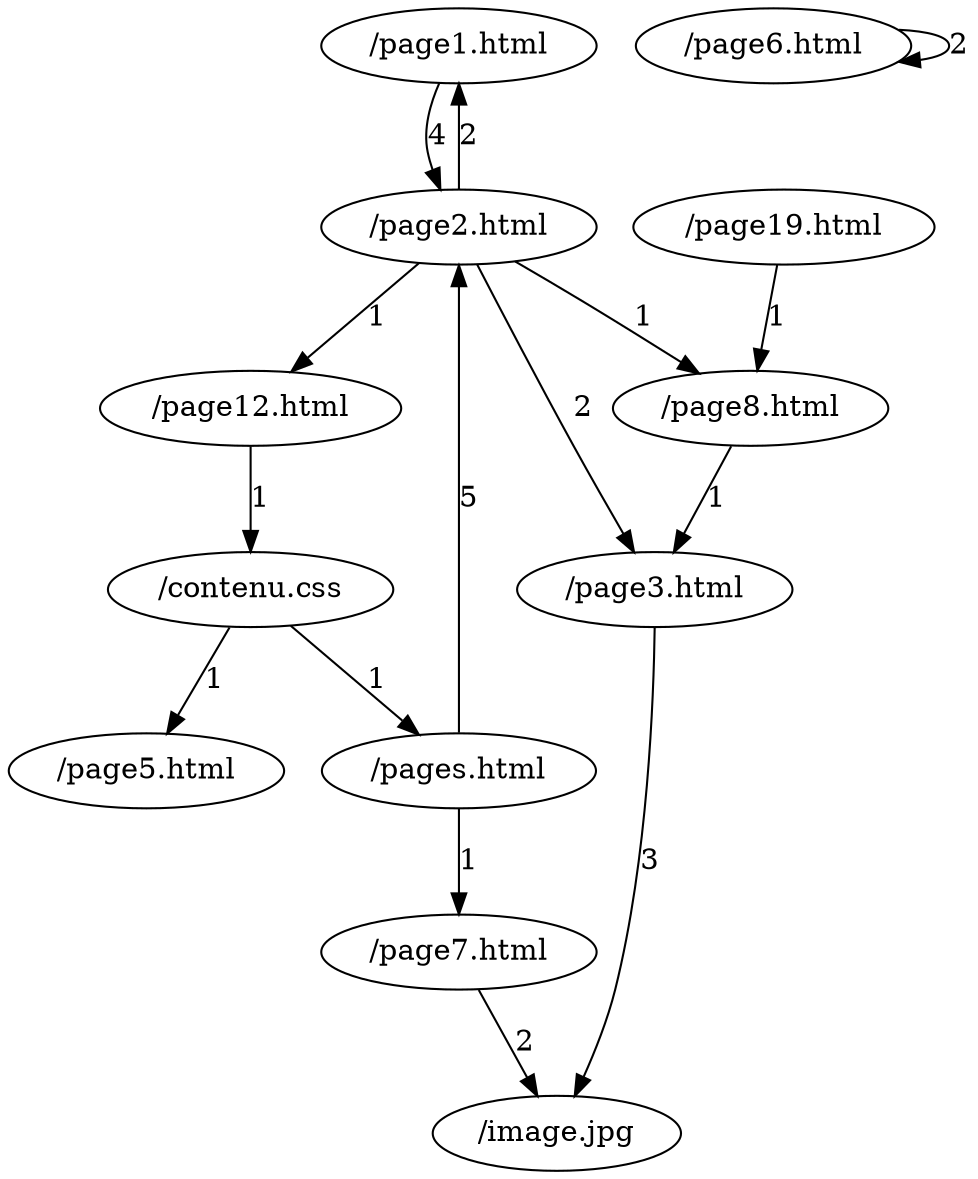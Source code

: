 digraph {
node4 [label="/page1.html"];
node3 [label="/pages.html"];
node7 [label="/page7.html"];
node2 [label="/page2.html"];
node0 [label="/page5.html"];
node5 [label="/image.jpg"];
node1 [label="/contenu.css"];
node6 [label="/page3.html"];
node8 [label="/page12.html"];
node9 [label="/page6.html"];
node10 [label="/page8.html"];
node11 [label="/page19.html"];
node1 -> node0 [label="1"];
node3 -> node2 [label="5"];
node4 -> node2 [label="4"];
node6 -> node5 [label="3"];
node7 -> node5 [label="2"];
node8 -> node1 [label="1"];
node3 -> node7 [label="1"];
node2 -> node4 [label="2"];
node1 -> node3 [label="1"];
node9 -> node9 [label="2"];
node2 -> node8 [label="1"];
node2 -> node6 [label="2"];
node10 -> node6 [label="1"];
node2 -> node10 [label="1"];
node11 -> node10 [label="1"];
}